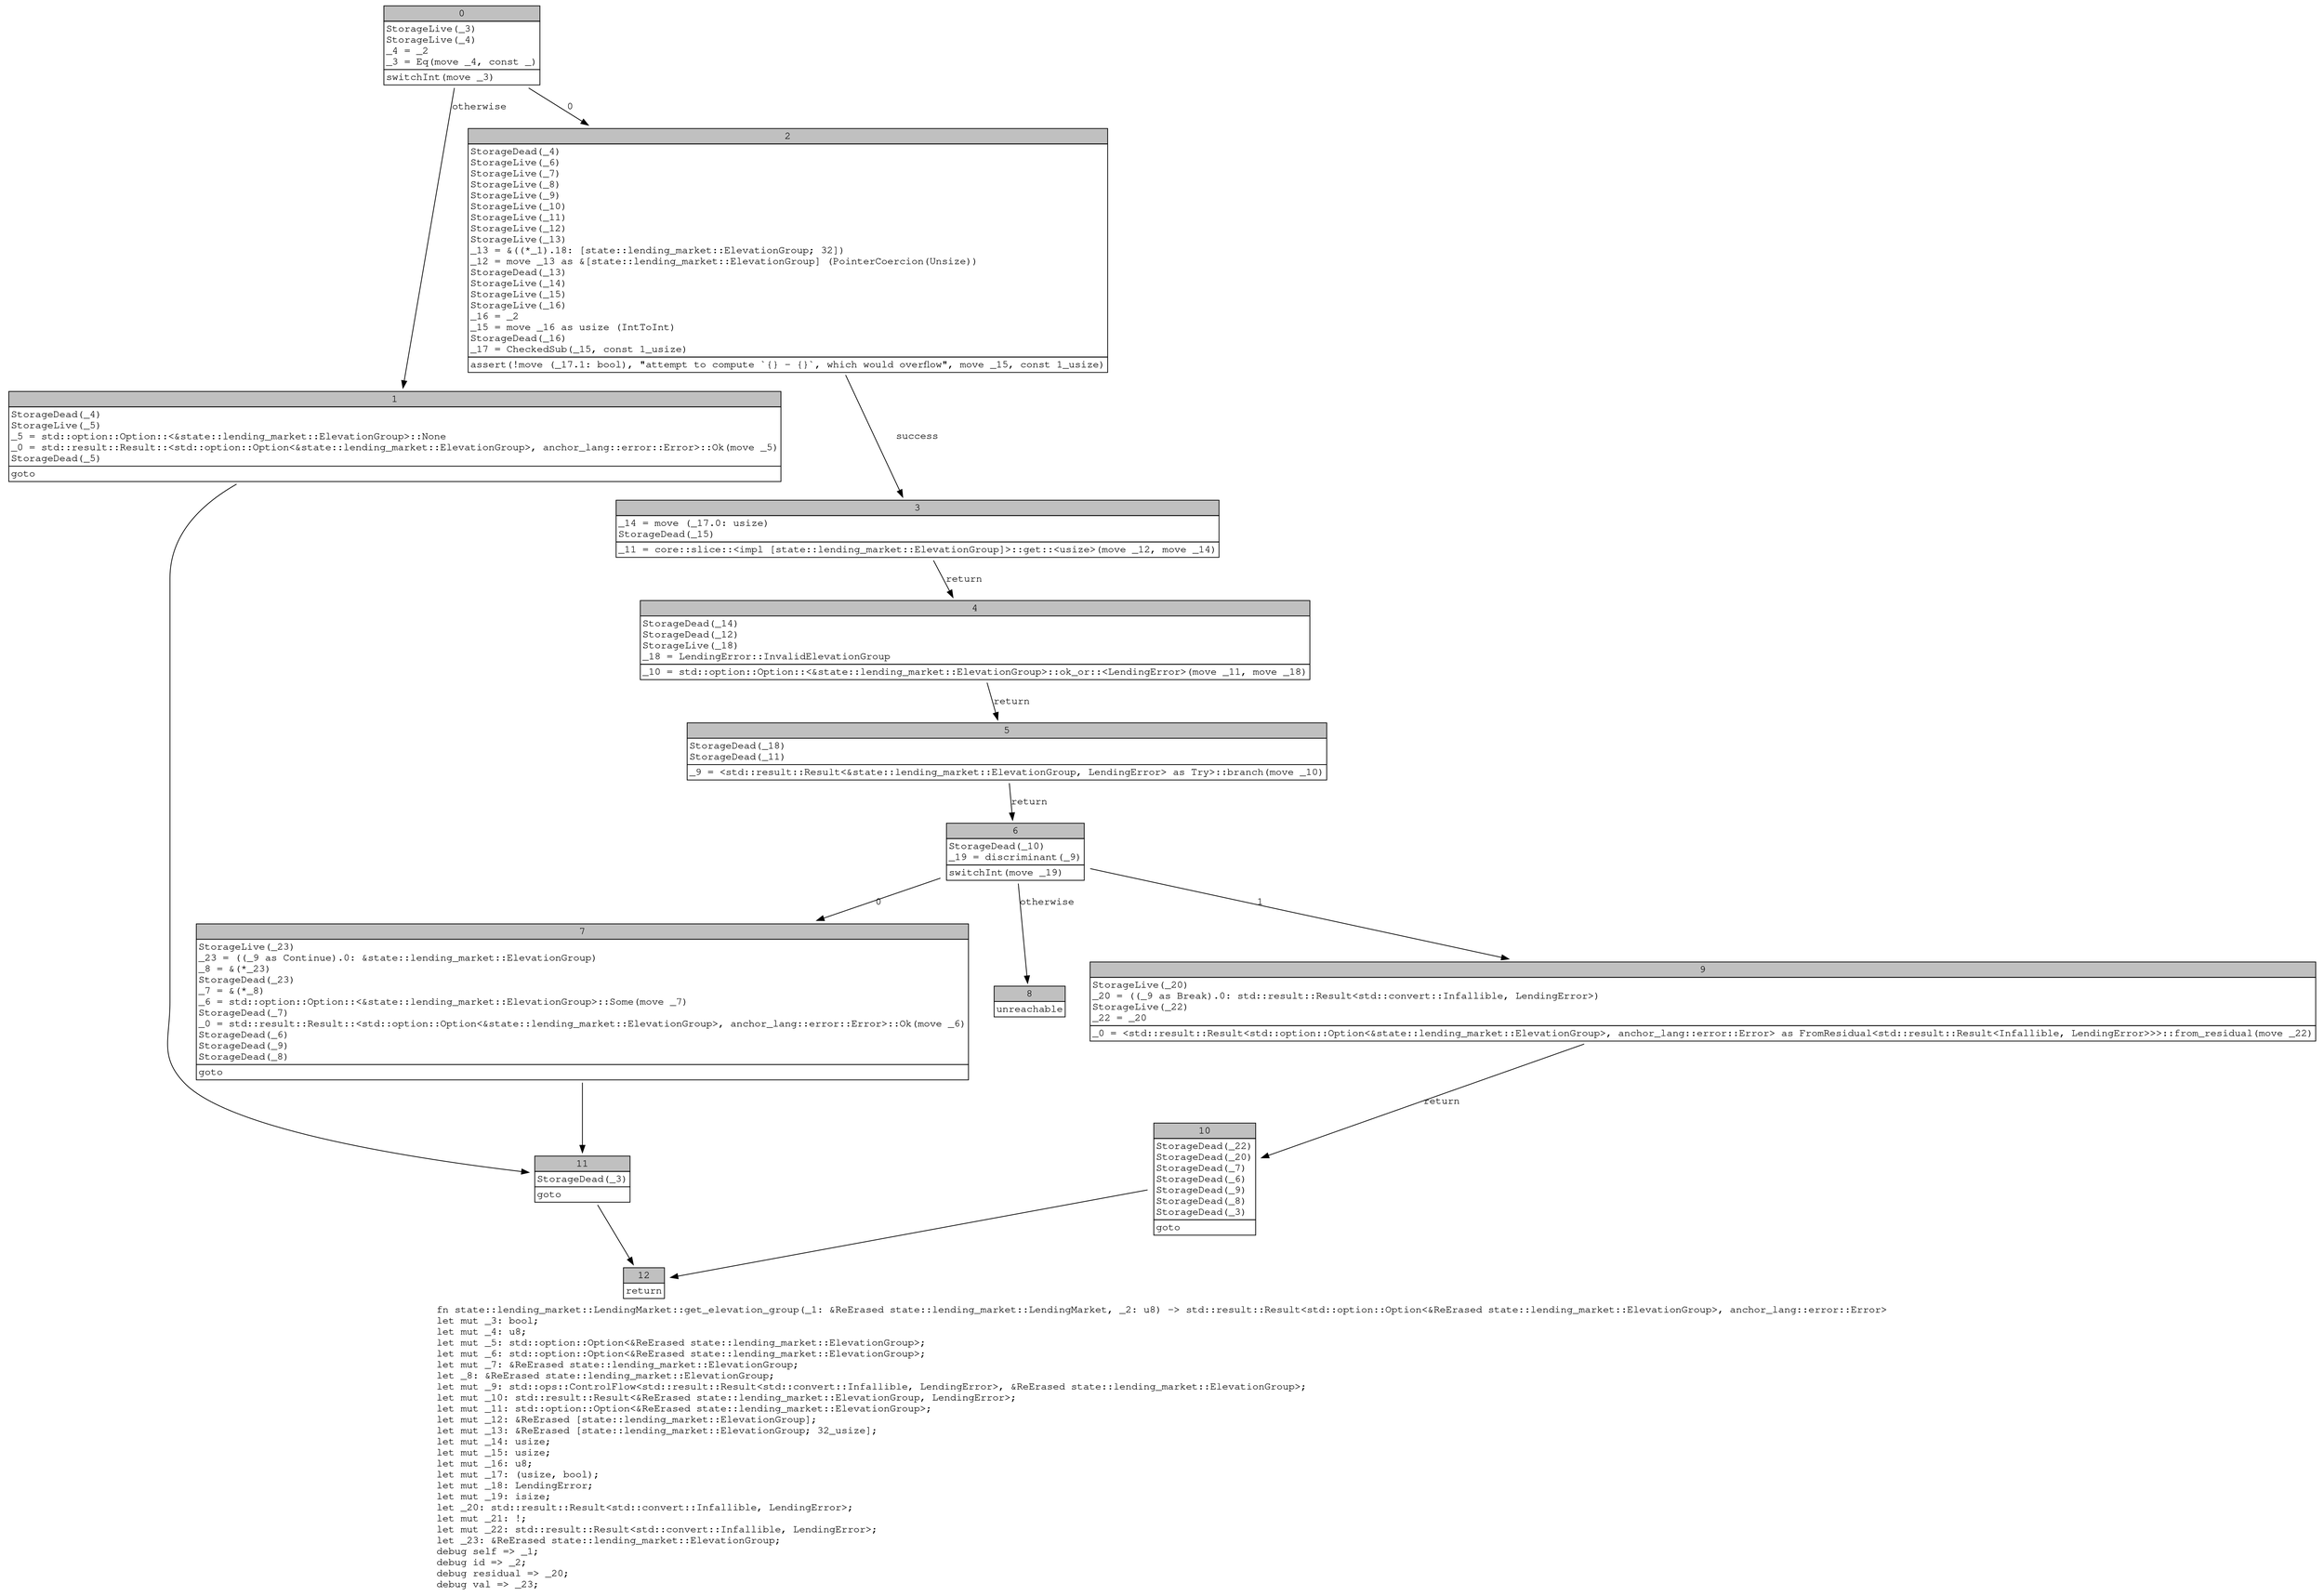 digraph Mir_0_1511 {
    graph [fontname="Courier, monospace"];
    node [fontname="Courier, monospace"];
    edge [fontname="Courier, monospace"];
    label=<fn state::lending_market::LendingMarket::get_elevation_group(_1: &amp;ReErased state::lending_market::LendingMarket, _2: u8) -&gt; std::result::Result&lt;std::option::Option&lt;&amp;ReErased state::lending_market::ElevationGroup&gt;, anchor_lang::error::Error&gt;<br align="left"/>let mut _3: bool;<br align="left"/>let mut _4: u8;<br align="left"/>let mut _5: std::option::Option&lt;&amp;ReErased state::lending_market::ElevationGroup&gt;;<br align="left"/>let mut _6: std::option::Option&lt;&amp;ReErased state::lending_market::ElevationGroup&gt;;<br align="left"/>let mut _7: &amp;ReErased state::lending_market::ElevationGroup;<br align="left"/>let _8: &amp;ReErased state::lending_market::ElevationGroup;<br align="left"/>let mut _9: std::ops::ControlFlow&lt;std::result::Result&lt;std::convert::Infallible, LendingError&gt;, &amp;ReErased state::lending_market::ElevationGroup&gt;;<br align="left"/>let mut _10: std::result::Result&lt;&amp;ReErased state::lending_market::ElevationGroup, LendingError&gt;;<br align="left"/>let mut _11: std::option::Option&lt;&amp;ReErased state::lending_market::ElevationGroup&gt;;<br align="left"/>let mut _12: &amp;ReErased [state::lending_market::ElevationGroup];<br align="left"/>let mut _13: &amp;ReErased [state::lending_market::ElevationGroup; 32_usize];<br align="left"/>let mut _14: usize;<br align="left"/>let mut _15: usize;<br align="left"/>let mut _16: u8;<br align="left"/>let mut _17: (usize, bool);<br align="left"/>let mut _18: LendingError;<br align="left"/>let mut _19: isize;<br align="left"/>let _20: std::result::Result&lt;std::convert::Infallible, LendingError&gt;;<br align="left"/>let mut _21: !;<br align="left"/>let mut _22: std::result::Result&lt;std::convert::Infallible, LendingError&gt;;<br align="left"/>let _23: &amp;ReErased state::lending_market::ElevationGroup;<br align="left"/>debug self =&gt; _1;<br align="left"/>debug id =&gt; _2;<br align="left"/>debug residual =&gt; _20;<br align="left"/>debug val =&gt; _23;<br align="left"/>>;
    bb0__0_1511 [shape="none", label=<<table border="0" cellborder="1" cellspacing="0"><tr><td bgcolor="gray" align="center" colspan="1">0</td></tr><tr><td align="left" balign="left">StorageLive(_3)<br/>StorageLive(_4)<br/>_4 = _2<br/>_3 = Eq(move _4, const _)<br/></td></tr><tr><td align="left">switchInt(move _3)</td></tr></table>>];
    bb1__0_1511 [shape="none", label=<<table border="0" cellborder="1" cellspacing="0"><tr><td bgcolor="gray" align="center" colspan="1">1</td></tr><tr><td align="left" balign="left">StorageDead(_4)<br/>StorageLive(_5)<br/>_5 = std::option::Option::&lt;&amp;state::lending_market::ElevationGroup&gt;::None<br/>_0 = std::result::Result::&lt;std::option::Option&lt;&amp;state::lending_market::ElevationGroup&gt;, anchor_lang::error::Error&gt;::Ok(move _5)<br/>StorageDead(_5)<br/></td></tr><tr><td align="left">goto</td></tr></table>>];
    bb2__0_1511 [shape="none", label=<<table border="0" cellborder="1" cellspacing="0"><tr><td bgcolor="gray" align="center" colspan="1">2</td></tr><tr><td align="left" balign="left">StorageDead(_4)<br/>StorageLive(_6)<br/>StorageLive(_7)<br/>StorageLive(_8)<br/>StorageLive(_9)<br/>StorageLive(_10)<br/>StorageLive(_11)<br/>StorageLive(_12)<br/>StorageLive(_13)<br/>_13 = &amp;((*_1).18: [state::lending_market::ElevationGroup; 32])<br/>_12 = move _13 as &amp;[state::lending_market::ElevationGroup] (PointerCoercion(Unsize))<br/>StorageDead(_13)<br/>StorageLive(_14)<br/>StorageLive(_15)<br/>StorageLive(_16)<br/>_16 = _2<br/>_15 = move _16 as usize (IntToInt)<br/>StorageDead(_16)<br/>_17 = CheckedSub(_15, const 1_usize)<br/></td></tr><tr><td align="left">assert(!move (_17.1: bool), &quot;attempt to compute `{} - {}`, which would overflow&quot;, move _15, const 1_usize)</td></tr></table>>];
    bb3__0_1511 [shape="none", label=<<table border="0" cellborder="1" cellspacing="0"><tr><td bgcolor="gray" align="center" colspan="1">3</td></tr><tr><td align="left" balign="left">_14 = move (_17.0: usize)<br/>StorageDead(_15)<br/></td></tr><tr><td align="left">_11 = core::slice::&lt;impl [state::lending_market::ElevationGroup]&gt;::get::&lt;usize&gt;(move _12, move _14)</td></tr></table>>];
    bb4__0_1511 [shape="none", label=<<table border="0" cellborder="1" cellspacing="0"><tr><td bgcolor="gray" align="center" colspan="1">4</td></tr><tr><td align="left" balign="left">StorageDead(_14)<br/>StorageDead(_12)<br/>StorageLive(_18)<br/>_18 = LendingError::InvalidElevationGroup<br/></td></tr><tr><td align="left">_10 = std::option::Option::&lt;&amp;state::lending_market::ElevationGroup&gt;::ok_or::&lt;LendingError&gt;(move _11, move _18)</td></tr></table>>];
    bb5__0_1511 [shape="none", label=<<table border="0" cellborder="1" cellspacing="0"><tr><td bgcolor="gray" align="center" colspan="1">5</td></tr><tr><td align="left" balign="left">StorageDead(_18)<br/>StorageDead(_11)<br/></td></tr><tr><td align="left">_9 = &lt;std::result::Result&lt;&amp;state::lending_market::ElevationGroup, LendingError&gt; as Try&gt;::branch(move _10)</td></tr></table>>];
    bb6__0_1511 [shape="none", label=<<table border="0" cellborder="1" cellspacing="0"><tr><td bgcolor="gray" align="center" colspan="1">6</td></tr><tr><td align="left" balign="left">StorageDead(_10)<br/>_19 = discriminant(_9)<br/></td></tr><tr><td align="left">switchInt(move _19)</td></tr></table>>];
    bb7__0_1511 [shape="none", label=<<table border="0" cellborder="1" cellspacing="0"><tr><td bgcolor="gray" align="center" colspan="1">7</td></tr><tr><td align="left" balign="left">StorageLive(_23)<br/>_23 = ((_9 as Continue).0: &amp;state::lending_market::ElevationGroup)<br/>_8 = &amp;(*_23)<br/>StorageDead(_23)<br/>_7 = &amp;(*_8)<br/>_6 = std::option::Option::&lt;&amp;state::lending_market::ElevationGroup&gt;::Some(move _7)<br/>StorageDead(_7)<br/>_0 = std::result::Result::&lt;std::option::Option&lt;&amp;state::lending_market::ElevationGroup&gt;, anchor_lang::error::Error&gt;::Ok(move _6)<br/>StorageDead(_6)<br/>StorageDead(_9)<br/>StorageDead(_8)<br/></td></tr><tr><td align="left">goto</td></tr></table>>];
    bb8__0_1511 [shape="none", label=<<table border="0" cellborder="1" cellspacing="0"><tr><td bgcolor="gray" align="center" colspan="1">8</td></tr><tr><td align="left">unreachable</td></tr></table>>];
    bb9__0_1511 [shape="none", label=<<table border="0" cellborder="1" cellspacing="0"><tr><td bgcolor="gray" align="center" colspan="1">9</td></tr><tr><td align="left" balign="left">StorageLive(_20)<br/>_20 = ((_9 as Break).0: std::result::Result&lt;std::convert::Infallible, LendingError&gt;)<br/>StorageLive(_22)<br/>_22 = _20<br/></td></tr><tr><td align="left">_0 = &lt;std::result::Result&lt;std::option::Option&lt;&amp;state::lending_market::ElevationGroup&gt;, anchor_lang::error::Error&gt; as FromResidual&lt;std::result::Result&lt;Infallible, LendingError&gt;&gt;&gt;::from_residual(move _22)</td></tr></table>>];
    bb10__0_1511 [shape="none", label=<<table border="0" cellborder="1" cellspacing="0"><tr><td bgcolor="gray" align="center" colspan="1">10</td></tr><tr><td align="left" balign="left">StorageDead(_22)<br/>StorageDead(_20)<br/>StorageDead(_7)<br/>StorageDead(_6)<br/>StorageDead(_9)<br/>StorageDead(_8)<br/>StorageDead(_3)<br/></td></tr><tr><td align="left">goto</td></tr></table>>];
    bb11__0_1511 [shape="none", label=<<table border="0" cellborder="1" cellspacing="0"><tr><td bgcolor="gray" align="center" colspan="1">11</td></tr><tr><td align="left" balign="left">StorageDead(_3)<br/></td></tr><tr><td align="left">goto</td></tr></table>>];
    bb12__0_1511 [shape="none", label=<<table border="0" cellborder="1" cellspacing="0"><tr><td bgcolor="gray" align="center" colspan="1">12</td></tr><tr><td align="left">return</td></tr></table>>];
    bb0__0_1511 -> bb2__0_1511 [label="0"];
    bb0__0_1511 -> bb1__0_1511 [label="otherwise"];
    bb1__0_1511 -> bb11__0_1511 [label=""];
    bb2__0_1511 -> bb3__0_1511 [label="success"];
    bb3__0_1511 -> bb4__0_1511 [label="return"];
    bb4__0_1511 -> bb5__0_1511 [label="return"];
    bb5__0_1511 -> bb6__0_1511 [label="return"];
    bb6__0_1511 -> bb7__0_1511 [label="0"];
    bb6__0_1511 -> bb9__0_1511 [label="1"];
    bb6__0_1511 -> bb8__0_1511 [label="otherwise"];
    bb7__0_1511 -> bb11__0_1511 [label=""];
    bb9__0_1511 -> bb10__0_1511 [label="return"];
    bb10__0_1511 -> bb12__0_1511 [label=""];
    bb11__0_1511 -> bb12__0_1511 [label=""];
}
